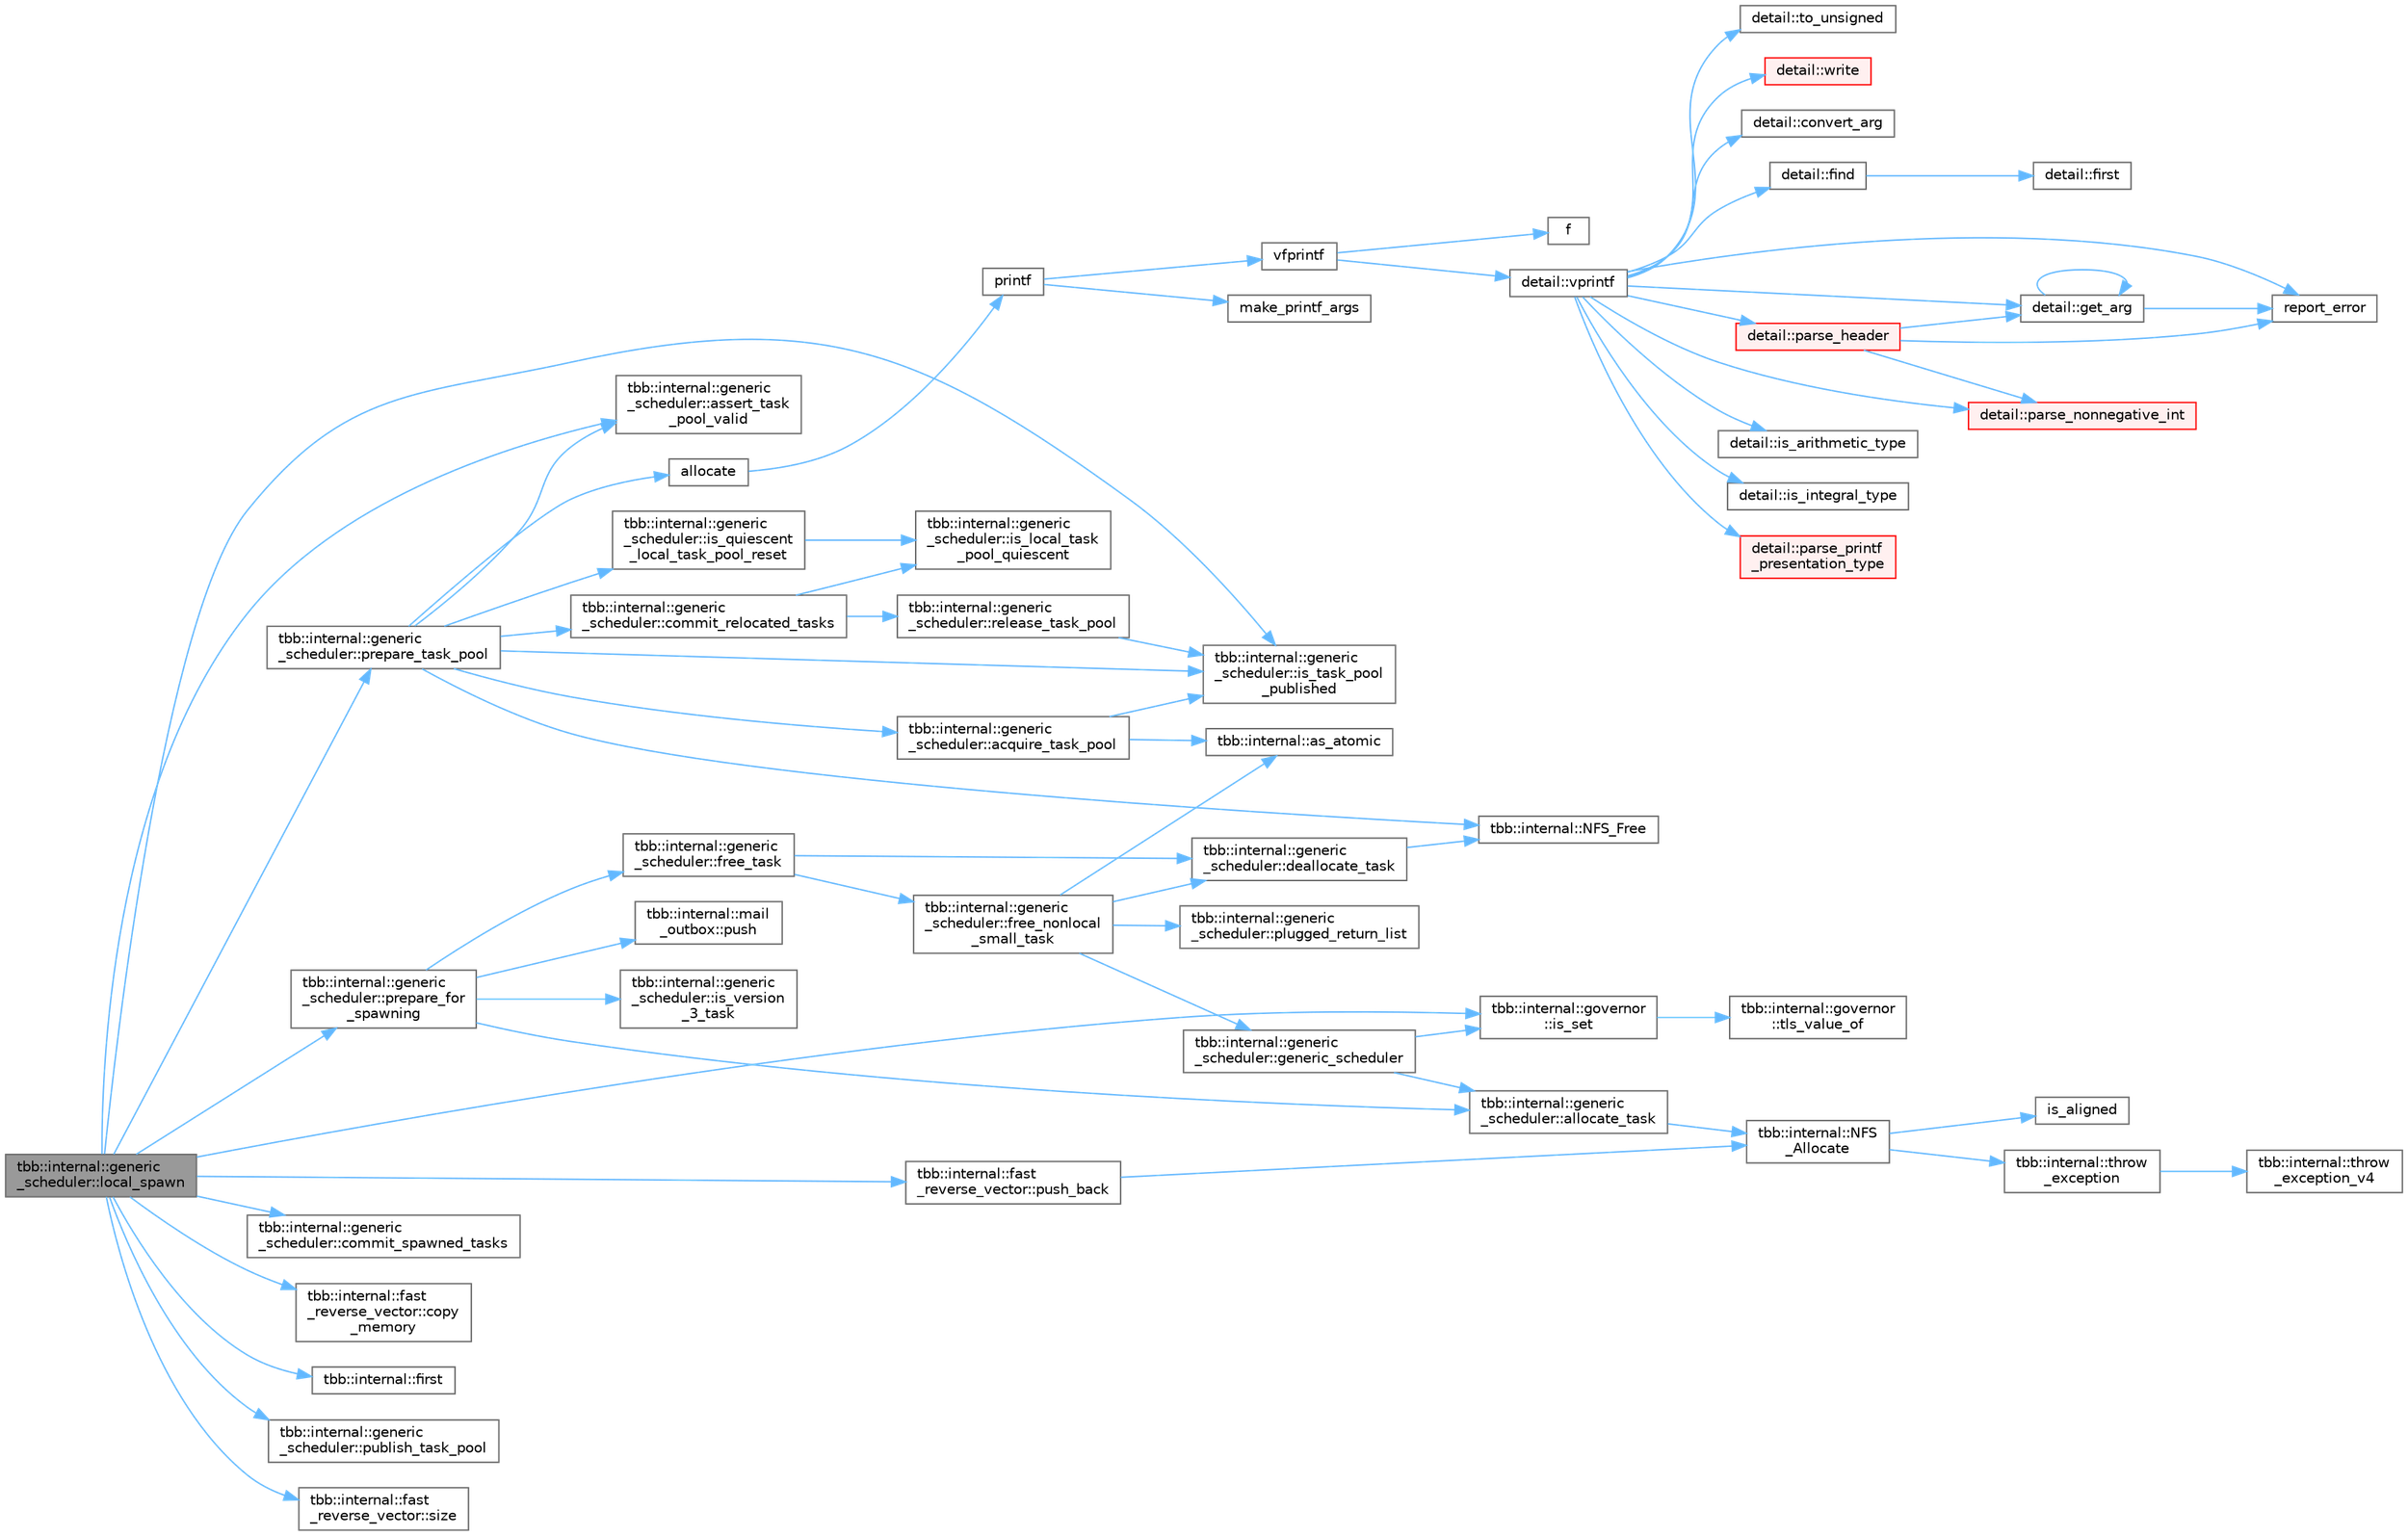 digraph "tbb::internal::generic_scheduler::local_spawn"
{
 // LATEX_PDF_SIZE
  bgcolor="transparent";
  edge [fontname=Helvetica,fontsize=10,labelfontname=Helvetica,labelfontsize=10];
  node [fontname=Helvetica,fontsize=10,shape=box,height=0.2,width=0.4];
  rankdir="LR";
  Node1 [id="Node000001",label="tbb::internal::generic\l_scheduler::local_spawn",height=0.2,width=0.4,color="gray40", fillcolor="grey60", style="filled", fontcolor="black",tooltip=" "];
  Node1 -> Node2 [id="edge66_Node000001_Node000002",color="steelblue1",style="solid",tooltip=" "];
  Node2 [id="Node000002",label="tbb::internal::generic\l_scheduler::assert_task\l_pool_valid",height=0.2,width=0.4,color="grey40", fillcolor="white", style="filled",URL="$classtbb_1_1internal_1_1generic__scheduler.html#adc904ecbeb053f061c66edd8e85ac704",tooltip=" "];
  Node1 -> Node3 [id="edge67_Node000001_Node000003",color="steelblue1",style="solid",tooltip=" "];
  Node3 [id="Node000003",label="tbb::internal::generic\l_scheduler::commit_spawned_tasks",height=0.2,width=0.4,color="grey40", fillcolor="white", style="filled",URL="$classtbb_1_1internal_1_1generic__scheduler.html#a7f7d3a75d44d62525c8b31c32917d242",tooltip="Makes newly spawned tasks visible to thieves"];
  Node1 -> Node4 [id="edge68_Node000001_Node000004",color="steelblue1",style="solid",tooltip=" "];
  Node4 [id="Node000004",label="tbb::internal::fast\l_reverse_vector::copy\l_memory",height=0.2,width=0.4,color="grey40", fillcolor="white", style="filled",URL="$classtbb_1_1internal_1_1fast__reverse__vector.html#ac812b1f549c217466d6d92f0033f3aee",tooltip="Copies the contents of the vector into the dst array."];
  Node1 -> Node5 [id="edge69_Node000001_Node000005",color="steelblue1",style="solid",tooltip=" "];
  Node5 [id="Node000005",label="tbb::internal::first",height=0.2,width=0.4,color="grey40", fillcolor="white", style="filled",URL="$namespacetbb_1_1internal.html#ab9f93f2f0b5a50bfec5f8ebbfbe9b9db",tooltip=" "];
  Node1 -> Node6 [id="edge70_Node000001_Node000006",color="steelblue1",style="solid",tooltip=" "];
  Node6 [id="Node000006",label="tbb::internal::governor\l::is_set",height=0.2,width=0.4,color="grey40", fillcolor="white", style="filled",URL="$classtbb_1_1internal_1_1governor.html#a14d4453f34a770b1c983c2ed38570e31",tooltip="Used to check validity of the local scheduler TLS contents."];
  Node6 -> Node7 [id="edge71_Node000006_Node000007",color="steelblue1",style="solid",tooltip=" "];
  Node7 [id="Node000007",label="tbb::internal::governor\l::tls_value_of",height=0.2,width=0.4,color="grey40", fillcolor="white", style="filled",URL="$classtbb_1_1internal_1_1governor.html#a342eb43ff89d1b0da4cb9aa5417b3965",tooltip="Computes the value of the TLS"];
  Node1 -> Node8 [id="edge72_Node000001_Node000008",color="steelblue1",style="solid",tooltip=" "];
  Node8 [id="Node000008",label="tbb::internal::generic\l_scheduler::is_task_pool\l_published",height=0.2,width=0.4,color="grey40", fillcolor="white", style="filled",URL="$classtbb_1_1internal_1_1generic__scheduler.html#a1f221aa79878e3962ea2b3eaa7429fe1",tooltip=" "];
  Node1 -> Node9 [id="edge73_Node000001_Node000009",color="steelblue1",style="solid",tooltip=" "];
  Node9 [id="Node000009",label="tbb::internal::generic\l_scheduler::prepare_for\l_spawning",height=0.2,width=0.4,color="grey40", fillcolor="white", style="filled",URL="$classtbb_1_1internal_1_1generic__scheduler.html#a8a62642cb4b1ba391b8d3b9a00dca541",tooltip="Checks if t is affinitized to another thread, and if so, bundles it as proxy."];
  Node9 -> Node10 [id="edge74_Node000009_Node000010",color="steelblue1",style="solid",tooltip=" "];
  Node10 [id="Node000010",label="tbb::internal::generic\l_scheduler::allocate_task",height=0.2,width=0.4,color="grey40", fillcolor="white", style="filled",URL="$classtbb_1_1internal_1_1generic__scheduler.html#aa0d316e9f3063c6b57fa21e0716d4d77",tooltip="Allocate task object, either from the heap or a free list."];
  Node10 -> Node11 [id="edge75_Node000010_Node000011",color="steelblue1",style="solid",tooltip=" "];
  Node11 [id="Node000011",label="tbb::internal::NFS\l_Allocate",height=0.2,width=0.4,color="grey40", fillcolor="white", style="filled",URL="$namespacetbb_1_1internal.html#a395611542e21705f49de2a06e2c88f59",tooltip=" "];
  Node11 -> Node12 [id="edge76_Node000011_Node000012",color="steelblue1",style="solid",tooltip=" "];
  Node12 [id="Node000012",label="is_aligned",height=0.2,width=0.4,color="grey40", fillcolor="white", style="filled",URL="$harness_8h.html#a2cd6d606b7a354545b2cdecca67efa44",tooltip=" "];
  Node11 -> Node13 [id="edge77_Node000011_Node000013",color="steelblue1",style="solid",tooltip=" "];
  Node13 [id="Node000013",label="tbb::internal::throw\l_exception",height=0.2,width=0.4,color="grey40", fillcolor="white", style="filled",URL="$namespacetbb_1_1internal.html#a61a681f9fd15fdb055f7725d6416ddf4",tooltip="Versionless convenience wrapper for throw_exception_v4()"];
  Node13 -> Node14 [id="edge78_Node000013_Node000014",color="steelblue1",style="solid",tooltip=" "];
  Node14 [id="Node000014",label="tbb::internal::throw\l_exception_v4",height=0.2,width=0.4,color="grey40", fillcolor="white", style="filled",URL="$namespacetbb_1_1internal.html#adccc1f69ee5a85094eb6a5f9fbac89d7",tooltip="Gathers all throw operators in one place."];
  Node9 -> Node15 [id="edge79_Node000009_Node000015",color="steelblue1",style="solid",tooltip=" "];
  Node15 [id="Node000015",label="tbb::internal::generic\l_scheduler::free_task",height=0.2,width=0.4,color="grey40", fillcolor="white", style="filled",URL="$classtbb_1_1internal_1_1generic__scheduler.html#a12dd37171af77214add72a973e6b71ba",tooltip="Put task on free list."];
  Node15 -> Node16 [id="edge80_Node000015_Node000016",color="steelblue1",style="solid",tooltip=" "];
  Node16 [id="Node000016",label="tbb::internal::generic\l_scheduler::deallocate_task",height=0.2,width=0.4,color="grey40", fillcolor="white", style="filled",URL="$classtbb_1_1internal_1_1generic__scheduler.html#ad965858a5e7cb5574926d8d1692063b5",tooltip="Return task object to the memory allocator."];
  Node16 -> Node17 [id="edge81_Node000016_Node000017",color="steelblue1",style="solid",tooltip=" "];
  Node17 [id="Node000017",label="tbb::internal::NFS_Free",height=0.2,width=0.4,color="grey40", fillcolor="white", style="filled",URL="$namespacetbb_1_1internal.html#abd3fdd42ea716867fc95116354481b4e",tooltip=" "];
  Node15 -> Node18 [id="edge82_Node000015_Node000018",color="steelblue1",style="solid",tooltip=" "];
  Node18 [id="Node000018",label="tbb::internal::generic\l_scheduler::free_nonlocal\l_small_task",height=0.2,width=0.4,color="grey40", fillcolor="white", style="filled",URL="$classtbb_1_1internal_1_1generic__scheduler.html#a720c816c0253fe199e4583cd24090e9b",tooltip="Free a small task t that that was allocated by a different scheduler"];
  Node18 -> Node19 [id="edge83_Node000018_Node000019",color="steelblue1",style="solid",tooltip=" "];
  Node19 [id="Node000019",label="tbb::internal::as_atomic",height=0.2,width=0.4,color="grey40", fillcolor="white", style="filled",URL="$namespacetbb_1_1internal.html#a958f482f9d5f3476ca70610af5336040",tooltip=" "];
  Node18 -> Node16 [id="edge84_Node000018_Node000016",color="steelblue1",style="solid",tooltip=" "];
  Node18 -> Node20 [id="edge85_Node000018_Node000020",color="steelblue1",style="solid",tooltip=" "];
  Node20 [id="Node000020",label="tbb::internal::generic\l_scheduler::generic_scheduler",height=0.2,width=0.4,color="grey40", fillcolor="white", style="filled",URL="$classtbb_1_1internal_1_1generic__scheduler.html#a838f6ccf79d7ee8a55843de2f8004759",tooltip=" "];
  Node20 -> Node10 [id="edge86_Node000020_Node000010",color="steelblue1",style="solid",tooltip=" "];
  Node20 -> Node6 [id="edge87_Node000020_Node000006",color="steelblue1",style="solid",tooltip=" "];
  Node18 -> Node21 [id="edge88_Node000018_Node000021",color="steelblue1",style="solid",tooltip=" "];
  Node21 [id="Node000021",label="tbb::internal::generic\l_scheduler::plugged_return_list",height=0.2,width=0.4,color="grey40", fillcolor="white", style="filled",URL="$classtbb_1_1internal_1_1generic__scheduler.html#a190c2087092b3e0f2a39b01c7cc27e93",tooltip="Special value used to mark my_return_list as not taking any more entries."];
  Node9 -> Node22 [id="edge89_Node000009_Node000022",color="steelblue1",style="solid",tooltip=" "];
  Node22 [id="Node000022",label="tbb::internal::generic\l_scheduler::is_version\l_3_task",height=0.2,width=0.4,color="grey40", fillcolor="white", style="filled",URL="$classtbb_1_1internal_1_1generic__scheduler.html#a33519b4cf710f8c46129672f79fb6ec4",tooltip=" "];
  Node9 -> Node23 [id="edge90_Node000009_Node000023",color="steelblue1",style="solid",tooltip=" "];
  Node23 [id="Node000023",label="tbb::internal::mail\l_outbox::push",height=0.2,width=0.4,color="grey40", fillcolor="white", style="filled",URL="$classtbb_1_1internal_1_1mail__outbox.html#ae76e3bce668baf6c313d8ea0b5110c45",tooltip="Push task_proxy onto the mailbox queue of another thread."];
  Node1 -> Node24 [id="edge91_Node000001_Node000024",color="steelblue1",style="solid",tooltip=" "];
  Node24 [id="Node000024",label="tbb::internal::generic\l_scheduler::prepare_task_pool",height=0.2,width=0.4,color="grey40", fillcolor="white", style="filled",URL="$classtbb_1_1internal_1_1generic__scheduler.html#a0460616fb84af745b12688927ff1bb7d",tooltip="Makes sure that the task pool can accommodate at least n more elements"];
  Node24 -> Node25 [id="edge92_Node000024_Node000025",color="steelblue1",style="solid",tooltip=" "];
  Node25 [id="Node000025",label="tbb::internal::generic\l_scheduler::acquire_task_pool",height=0.2,width=0.4,color="grey40", fillcolor="white", style="filled",URL="$classtbb_1_1internal_1_1generic__scheduler.html#ae1cf7dda46c2687a1ea7edacbea10da1",tooltip="Locks the local task pool"];
  Node25 -> Node19 [id="edge93_Node000025_Node000019",color="steelblue1",style="solid",tooltip=" "];
  Node25 -> Node8 [id="edge94_Node000025_Node000008",color="steelblue1",style="solid",tooltip=" "];
  Node24 -> Node26 [id="edge95_Node000024_Node000026",color="steelblue1",style="solid",tooltip=" "];
  Node26 [id="Node000026",label="allocate",height=0.2,width=0.4,color="grey40", fillcolor="white", style="filled",URL="$allocator_8c.html#a3a4fc1fa103fa3a33fc168de4cd6703e",tooltip=" "];
  Node26 -> Node27 [id="edge96_Node000026_Node000027",color="steelblue1",style="solid",tooltip=" "];
  Node27 [id="Node000027",label="printf",height=0.2,width=0.4,color="grey40", fillcolor="white", style="filled",URL="$printf_8h.html#aee3ed3a831f25f07e7be3919fff2203a",tooltip=" "];
  Node27 -> Node28 [id="edge97_Node000027_Node000028",color="steelblue1",style="solid",tooltip=" "];
  Node28 [id="Node000028",label="make_printf_args",height=0.2,width=0.4,color="grey40", fillcolor="white", style="filled",URL="$printf_8h.html#a27dcc0efcda04388971dbea3c875f122",tooltip=" "];
  Node27 -> Node29 [id="edge98_Node000027_Node000029",color="steelblue1",style="solid",tooltip=" "];
  Node29 [id="Node000029",label="vfprintf",height=0.2,width=0.4,color="grey40", fillcolor="white", style="filled",URL="$printf_8h.html#abb30aad964fc771fb52cf3ad88649df2",tooltip=" "];
  Node29 -> Node30 [id="edge99_Node000029_Node000030",color="steelblue1",style="solid",tooltip=" "];
  Node30 [id="Node000030",label="f",height=0.2,width=0.4,color="grey40", fillcolor="white", style="filled",URL="$cxx11__tensor__map_8cpp.html#a7f507fea02198f6cb81c86640c7b1a4e",tooltip=" "];
  Node29 -> Node31 [id="edge100_Node000029_Node000031",color="steelblue1",style="solid",tooltip=" "];
  Node31 [id="Node000031",label="detail::vprintf",height=0.2,width=0.4,color="grey40", fillcolor="white", style="filled",URL="$namespacedetail.html#a1c8c2218e4c822aa8f743fb9c573717f",tooltip=" "];
  Node31 -> Node32 [id="edge101_Node000031_Node000032",color="steelblue1",style="solid",tooltip=" "];
  Node32 [id="Node000032",label="detail::convert_arg",height=0.2,width=0.4,color="grey40", fillcolor="white", style="filled",URL="$namespacedetail.html#a03c11572c9a664266d6925f327dec7f3",tooltip=" "];
  Node31 -> Node33 [id="edge102_Node000031_Node000033",color="steelblue1",style="solid",tooltip=" "];
  Node33 [id="Node000033",label="detail::find",height=0.2,width=0.4,color="grey40", fillcolor="white", style="filled",URL="$namespacedetail.html#a6b71952fab3dc32f3edb2c3e9811d8d9",tooltip=" "];
  Node33 -> Node34 [id="edge103_Node000033_Node000034",color="steelblue1",style="solid",tooltip=" "];
  Node34 [id="Node000034",label="detail::first",height=0.2,width=0.4,color="grey40", fillcolor="white", style="filled",URL="$namespacedetail.html#a02319a3deb124802b88b61f85987df5e",tooltip=" "];
  Node31 -> Node35 [id="edge104_Node000031_Node000035",color="steelblue1",style="solid",tooltip=" "];
  Node35 [id="Node000035",label="detail::get_arg",height=0.2,width=0.4,color="grey40", fillcolor="white", style="filled",URL="$namespacedetail.html#a342ef250e45bd09b2ef666b6fae1c355",tooltip=" "];
  Node35 -> Node35 [id="edge105_Node000035_Node000035",color="steelblue1",style="solid",tooltip=" "];
  Node35 -> Node36 [id="edge106_Node000035_Node000036",color="steelblue1",style="solid",tooltip=" "];
  Node36 [id="Node000036",label="report_error",height=0.2,width=0.4,color="grey40", fillcolor="white", style="filled",URL="$format-inl_8h.html#a5555893692b00b61b3886349332fd01f",tooltip=" "];
  Node31 -> Node37 [id="edge107_Node000031_Node000037",color="steelblue1",style="solid",tooltip=" "];
  Node37 [id="Node000037",label="detail::is_arithmetic_type",height=0.2,width=0.4,color="grey40", fillcolor="white", style="filled",URL="$namespacedetail.html#a802c50a56a3495fdab6020b375ba1389",tooltip=" "];
  Node31 -> Node38 [id="edge108_Node000031_Node000038",color="steelblue1",style="solid",tooltip=" "];
  Node38 [id="Node000038",label="detail::is_integral_type",height=0.2,width=0.4,color="grey40", fillcolor="white", style="filled",URL="$namespacedetail.html#a2a60f8d1bee41b803f43fc42b707b5d1",tooltip=" "];
  Node31 -> Node39 [id="edge109_Node000031_Node000039",color="steelblue1",style="solid",tooltip=" "];
  Node39 [id="Node000039",label="detail::parse_header",height=0.2,width=0.4,color="red", fillcolor="#FFF0F0", style="filled",URL="$namespacedetail.html#afc9d93e58b8edb8077f8bc8eee7f4035",tooltip=" "];
  Node39 -> Node35 [id="edge110_Node000039_Node000035",color="steelblue1",style="solid",tooltip=" "];
  Node39 -> Node48 [id="edge111_Node000039_Node000048",color="steelblue1",style="solid",tooltip=" "];
  Node48 [id="Node000048",label="detail::parse_nonnegative_int",height=0.2,width=0.4,color="red", fillcolor="#FFF0F0", style="filled",URL="$namespacedetail.html#a338caba782225e115a9902d4d0835f5f",tooltip=" "];
  Node39 -> Node36 [id="edge112_Node000039_Node000036",color="steelblue1",style="solid",tooltip=" "];
  Node31 -> Node48 [id="edge113_Node000031_Node000048",color="steelblue1",style="solid",tooltip=" "];
  Node31 -> Node51 [id="edge114_Node000031_Node000051",color="steelblue1",style="solid",tooltip=" "];
  Node51 [id="Node000051",label="detail::parse_printf\l_presentation_type",height=0.2,width=0.4,color="red", fillcolor="#FFF0F0", style="filled",URL="$namespacedetail.html#aa2cb095169b23e3a66260ad7078f44cc",tooltip=" "];
  Node31 -> Node36 [id="edge115_Node000031_Node000036",color="steelblue1",style="solid",tooltip=" "];
  Node31 -> Node53 [id="edge116_Node000031_Node000053",color="steelblue1",style="solid",tooltip=" "];
  Node53 [id="Node000053",label="detail::to_unsigned",height=0.2,width=0.4,color="grey40", fillcolor="white", style="filled",URL="$namespacedetail.html#a4855e668246c731a97484efc329f2aac",tooltip=" "];
  Node31 -> Node54 [id="edge117_Node000031_Node000054",color="steelblue1",style="solid",tooltip=" "];
  Node54 [id="Node000054",label="detail::write",height=0.2,width=0.4,color="red", fillcolor="#FFF0F0", style="filled",URL="$namespacedetail.html#a29dacf26eedc9e3575fb57329a5ca0a3",tooltip=" "];
  Node24 -> Node2 [id="edge118_Node000024_Node000002",color="steelblue1",style="solid",tooltip=" "];
  Node24 -> Node58 [id="edge119_Node000024_Node000058",color="steelblue1",style="solid",tooltip=" "];
  Node58 [id="Node000058",label="tbb::internal::generic\l_scheduler::commit_relocated_tasks",height=0.2,width=0.4,color="grey40", fillcolor="white", style="filled",URL="$classtbb_1_1internal_1_1generic__scheduler.html#aecf34e6a9902af76bbbeab1fd3851df8",tooltip="Makes relocated tasks visible to thieves and releases the local task pool."];
  Node58 -> Node59 [id="edge120_Node000058_Node000059",color="steelblue1",style="solid",tooltip=" "];
  Node59 [id="Node000059",label="tbb::internal::generic\l_scheduler::is_local_task\l_pool_quiescent",height=0.2,width=0.4,color="grey40", fillcolor="white", style="filled",URL="$classtbb_1_1internal_1_1generic__scheduler.html#a74b022285a6ff04a9ea2957999d4def3",tooltip=" "];
  Node58 -> Node60 [id="edge121_Node000058_Node000060",color="steelblue1",style="solid",tooltip=" "];
  Node60 [id="Node000060",label="tbb::internal::generic\l_scheduler::release_task_pool",height=0.2,width=0.4,color="grey40", fillcolor="white", style="filled",URL="$classtbb_1_1internal_1_1generic__scheduler.html#a6ff28eab04933075791b16075ceb5950",tooltip="Unlocks the local task pool"];
  Node60 -> Node8 [id="edge122_Node000060_Node000008",color="steelblue1",style="solid",tooltip=" "];
  Node24 -> Node61 [id="edge123_Node000024_Node000061",color="steelblue1",style="solid",tooltip=" "];
  Node61 [id="Node000061",label="tbb::internal::generic\l_scheduler::is_quiescent\l_local_task_pool_reset",height=0.2,width=0.4,color="grey40", fillcolor="white", style="filled",URL="$classtbb_1_1internal_1_1generic__scheduler.html#a089d1ca7efe019834cc06e82b4f3d883",tooltip=" "];
  Node61 -> Node59 [id="edge124_Node000061_Node000059",color="steelblue1",style="solid",tooltip=" "];
  Node24 -> Node8 [id="edge125_Node000024_Node000008",color="steelblue1",style="solid",tooltip=" "];
  Node24 -> Node17 [id="edge126_Node000024_Node000017",color="steelblue1",style="solid",tooltip=" "];
  Node1 -> Node62 [id="edge127_Node000001_Node000062",color="steelblue1",style="solid",tooltip=" "];
  Node62 [id="Node000062",label="tbb::internal::generic\l_scheduler::publish_task_pool",height=0.2,width=0.4,color="grey40", fillcolor="white", style="filled",URL="$classtbb_1_1internal_1_1generic__scheduler.html#af222cccbf09e91c9c9caaad81f8d993d",tooltip="Used by workers to enter the task pool"];
  Node1 -> Node63 [id="edge128_Node000001_Node000063",color="steelblue1",style="solid",tooltip=" "];
  Node63 [id="Node000063",label="tbb::internal::fast\l_reverse_vector::push_back",height=0.2,width=0.4,color="grey40", fillcolor="white", style="filled",URL="$classtbb_1_1internal_1_1fast__reverse__vector.html#ae533cd1ab5be44deaa0ee7ad7ece6f4b",tooltip=" "];
  Node63 -> Node11 [id="edge129_Node000063_Node000011",color="steelblue1",style="solid",tooltip=" "];
  Node1 -> Node64 [id="edge130_Node000001_Node000064",color="steelblue1",style="solid",tooltip=" "];
  Node64 [id="Node000064",label="tbb::internal::fast\l_reverse_vector::size",height=0.2,width=0.4,color="grey40", fillcolor="white", style="filled",URL="$classtbb_1_1internal_1_1fast__reverse__vector.html#af4bf3e062e3f758eb10dffd1af199f93",tooltip=" "];
}
